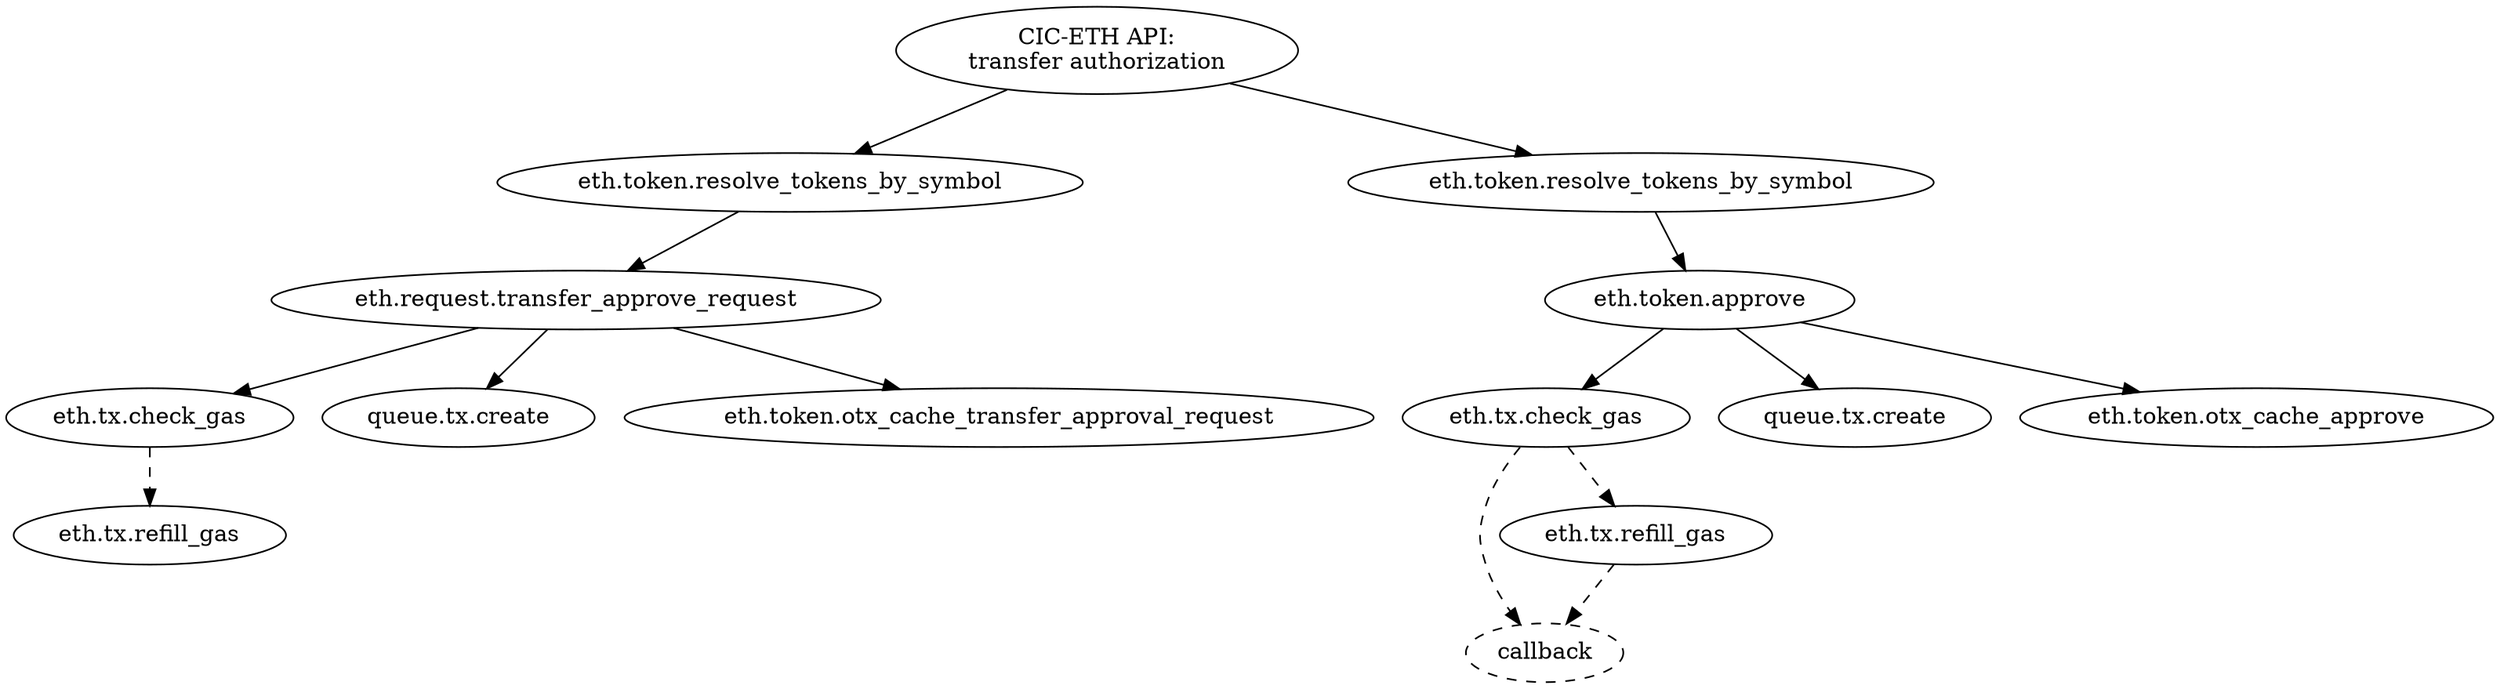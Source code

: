 digraph {

	transferauthorization [
		label="CIC-ETH API:\ntransfer authorization";
		shape="ellipse";
	];

	callback [
		label="callback";
		shape="ellipse";
		style="dashed";
	];

	resolve_transferauthorization [
		label="eth.token.resolve_tokens_by_symbol";
		shape="ellipse";
	];

	resolve_approve [
		label="eth.token.resolve_tokens_by_symbol";
		shape="ellipse";
	];

	checkgas_transferauthorization [
		label="eth.tx.check_gas";
		shape="ellipse";
	];

	checkgas_approve [
		label="eth.tx.check_gas";
		shape="ellipse";
	];

	refill_transferauthorization [
		label="eth.tx.refill_gas";
		shape="ellipse";
	];

	refill_approve [
		label="eth.tx.refill_gas";
		shape="ellipse";
	];

	queue_create_transferauthorization [
		label="queue.tx.create";
		shape="ellipse";
	];

	queue_create_approve [
		label="queue.tx.create";
		shape="ellipse";
	];

	transferauthorization ->  resolve_approve -> "eth.token.approve" -> "eth.token.otx_cache_approve";
	"eth.token.approve" -> queue_create_approve;
	"eth.token.approve" -> checkgas_approve;
	checkgas_approve -> refill_approve [ style="dashed" ];

	transferauthorization -> resolve_transferauthorization -> "eth.request.transfer_approve_request" -> "eth.token.otx_cache_transfer_approval_request";
	"eth.request.transfer_approve_request" -> queue_create_transferauthorization;
	"eth.request.transfer_approve_request" -> checkgas_transferauthorization;
	checkgas_transferauthorization -> refill_transferauthorization [ style="dashed" ];
	checkgas_approve -> callback [ style="dashed" ];
	refill_approve -> callback [ style="dashed" ];
}
